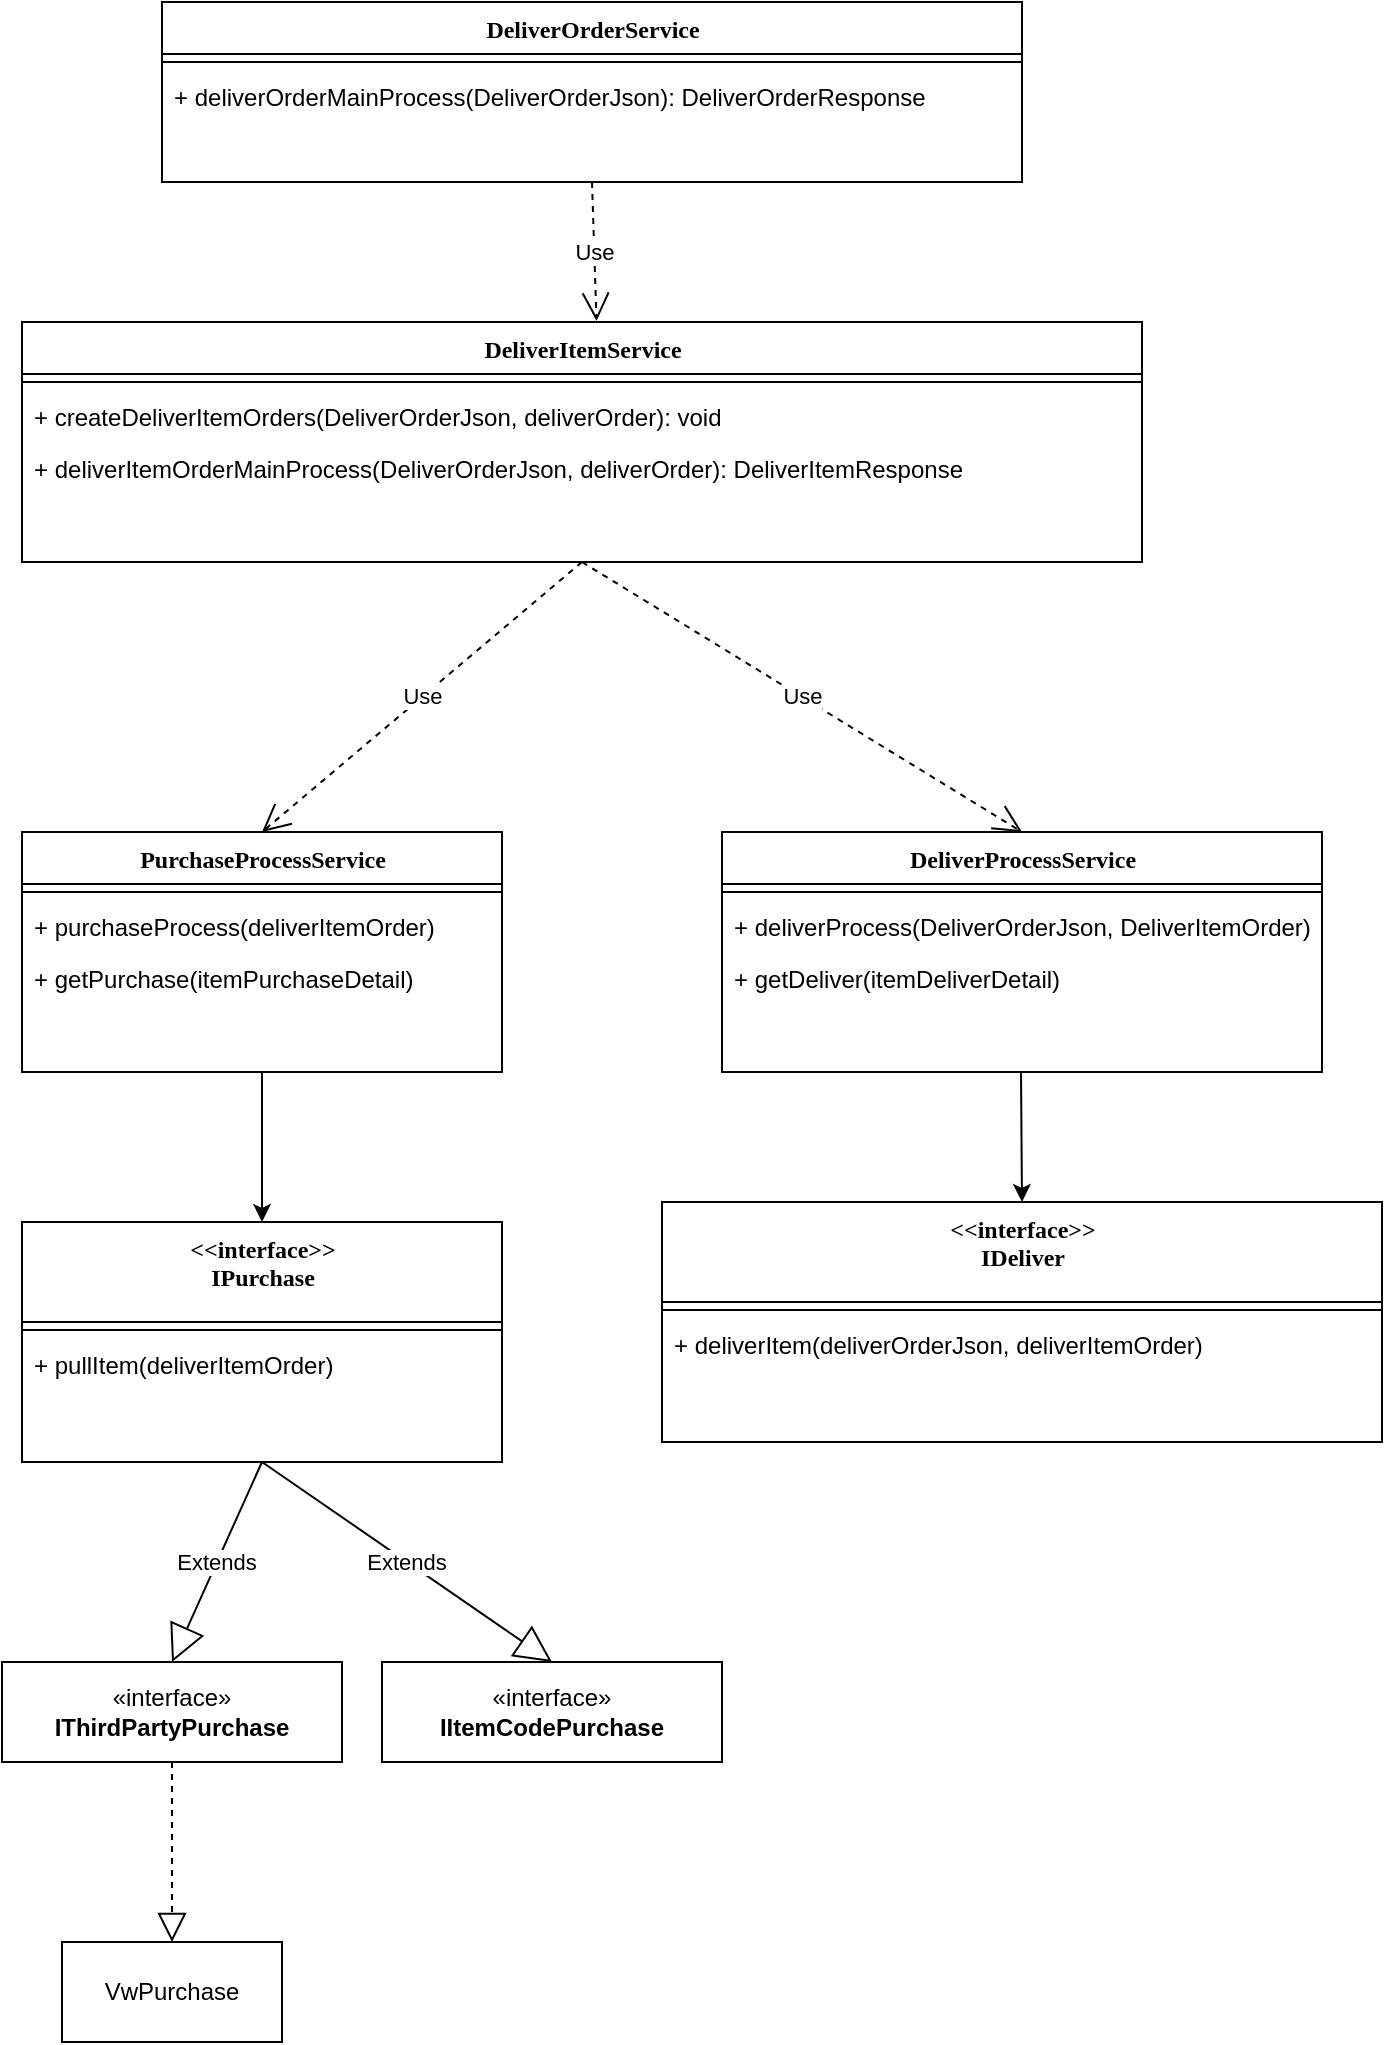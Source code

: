 <mxfile version="21.1.0" type="github">
  <diagram name="Page-1" id="9f46799a-70d6-7492-0946-bef42562c5a5">
    <mxGraphModel dx="1434" dy="746" grid="1" gridSize="10" guides="1" tooltips="1" connect="1" arrows="1" fold="1" page="1" pageScale="1" pageWidth="1920" pageHeight="1200" background="none" math="0" shadow="0">
      <root>
        <mxCell id="0" />
        <mxCell id="1" parent="0" />
        <mxCell id="78961159f06e98e8-17" value="DeliverOrderService&lt;br&gt;" style="swimlane;html=1;fontStyle=1;align=center;verticalAlign=top;childLayout=stackLayout;horizontal=1;startSize=26;horizontalStack=0;resizeParent=1;resizeLast=0;collapsible=1;marginBottom=0;swimlaneFillColor=#ffffff;rounded=0;shadow=0;comic=0;labelBackgroundColor=none;strokeWidth=1;fillColor=none;fontFamily=Verdana;fontSize=12" parent="1" vertex="1">
          <mxGeometry x="80" y="10" width="430" height="90" as="geometry" />
        </mxCell>
        <mxCell id="78961159f06e98e8-19" value="" style="line;html=1;strokeWidth=1;fillColor=none;align=left;verticalAlign=middle;spacingTop=-1;spacingLeft=3;spacingRight=3;rotatable=0;labelPosition=right;points=[];portConstraint=eastwest;" parent="78961159f06e98e8-17" vertex="1">
          <mxGeometry y="26" width="430" height="8" as="geometry" />
        </mxCell>
        <mxCell id="78961159f06e98e8-20" value="+ deliverOrderMainProcess(DeliverOrderJson): DeliverOrderResponse" style="text;html=1;strokeColor=none;fillColor=none;align=left;verticalAlign=top;spacingLeft=4;spacingRight=4;whiteSpace=wrap;overflow=hidden;rotatable=0;points=[[0,0.5],[1,0.5]];portConstraint=eastwest;" parent="78961159f06e98e8-17" vertex="1">
          <mxGeometry y="34" width="430" height="26" as="geometry" />
        </mxCell>
        <mxCell id="awjkgTFQ0t0oaeeItQhz-2" value="DeliverItemService" style="swimlane;html=1;fontStyle=1;align=center;verticalAlign=top;childLayout=stackLayout;horizontal=1;startSize=26;horizontalStack=0;resizeParent=1;resizeLast=0;collapsible=1;marginBottom=0;swimlaneFillColor=#ffffff;rounded=0;shadow=0;comic=0;labelBackgroundColor=none;strokeWidth=1;fillColor=none;fontFamily=Verdana;fontSize=12" parent="1" vertex="1">
          <mxGeometry x="10" y="170" width="560" height="120" as="geometry" />
        </mxCell>
        <mxCell id="awjkgTFQ0t0oaeeItQhz-3" value="" style="line;html=1;strokeWidth=1;fillColor=none;align=left;verticalAlign=middle;spacingTop=-1;spacingLeft=3;spacingRight=3;rotatable=0;labelPosition=right;points=[];portConstraint=eastwest;" parent="awjkgTFQ0t0oaeeItQhz-2" vertex="1">
          <mxGeometry y="26" width="560" height="8" as="geometry" />
        </mxCell>
        <mxCell id="awjkgTFQ0t0oaeeItQhz-4" value="+ createDeliverItemOrders(DeliverOrderJson, deliverOrder): void" style="text;html=1;strokeColor=none;fillColor=none;align=left;verticalAlign=top;spacingLeft=4;spacingRight=4;whiteSpace=wrap;overflow=hidden;rotatable=0;points=[[0,0.5],[1,0.5]];portConstraint=eastwest;" parent="awjkgTFQ0t0oaeeItQhz-2" vertex="1">
          <mxGeometry y="34" width="560" height="26" as="geometry" />
        </mxCell>
        <mxCell id="awjkgTFQ0t0oaeeItQhz-5" value="+ deliverItemOrderMainProcess(DeliverOrderJson, deliverOrder): DeliverItemResponse" style="text;html=1;strokeColor=none;fillColor=none;align=left;verticalAlign=top;spacingLeft=4;spacingRight=4;whiteSpace=wrap;overflow=hidden;rotatable=0;points=[[0,0.5],[1,0.5]];portConstraint=eastwest;" parent="awjkgTFQ0t0oaeeItQhz-2" vertex="1">
          <mxGeometry y="60" width="560" height="26" as="geometry" />
        </mxCell>
        <mxCell id="awjkgTFQ0t0oaeeItQhz-7" value="Use" style="endArrow=open;endSize=12;dashed=1;html=1;rounded=0;entryX=0.513;entryY=-0.004;entryDx=0;entryDy=0;entryPerimeter=0;exitX=0.5;exitY=1;exitDx=0;exitDy=0;" parent="1" source="78961159f06e98e8-17" target="awjkgTFQ0t0oaeeItQhz-2" edge="1">
          <mxGeometry width="160" relative="1" as="geometry">
            <mxPoint x="630" y="440" as="sourcePoint" />
            <mxPoint x="740" y="480" as="targetPoint" />
          </mxGeometry>
        </mxCell>
        <mxCell id="awjkgTFQ0t0oaeeItQhz-8" value="DeliverProcessService" style="swimlane;html=1;fontStyle=1;align=center;verticalAlign=top;childLayout=stackLayout;horizontal=1;startSize=26;horizontalStack=0;resizeParent=1;resizeLast=0;collapsible=1;marginBottom=0;swimlaneFillColor=#ffffff;rounded=0;shadow=0;comic=0;labelBackgroundColor=none;strokeWidth=1;fillColor=none;fontFamily=Verdana;fontSize=12" parent="1" vertex="1">
          <mxGeometry x="360" y="425" width="300" height="120" as="geometry" />
        </mxCell>
        <mxCell id="awjkgTFQ0t0oaeeItQhz-9" value="" style="line;html=1;strokeWidth=1;fillColor=none;align=left;verticalAlign=middle;spacingTop=-1;spacingLeft=3;spacingRight=3;rotatable=0;labelPosition=right;points=[];portConstraint=eastwest;" parent="awjkgTFQ0t0oaeeItQhz-8" vertex="1">
          <mxGeometry y="26" width="300" height="8" as="geometry" />
        </mxCell>
        <mxCell id="awjkgTFQ0t0oaeeItQhz-10" value="+ deliverProcess(DeliverOrderJson, DeliverItemOrder)" style="text;html=1;strokeColor=none;fillColor=none;align=left;verticalAlign=top;spacingLeft=4;spacingRight=4;whiteSpace=wrap;overflow=hidden;rotatable=0;points=[[0,0.5],[1,0.5]];portConstraint=eastwest;" parent="awjkgTFQ0t0oaeeItQhz-8" vertex="1">
          <mxGeometry y="34" width="300" height="26" as="geometry" />
        </mxCell>
        <mxCell id="awjkgTFQ0t0oaeeItQhz-20" value="+ getDeliver(itemDeliverDetail)" style="text;html=1;strokeColor=none;fillColor=none;align=left;verticalAlign=top;spacingLeft=4;spacingRight=4;whiteSpace=wrap;overflow=hidden;rotatable=0;points=[[0,0.5],[1,0.5]];portConstraint=eastwest;" parent="awjkgTFQ0t0oaeeItQhz-8" vertex="1">
          <mxGeometry y="60" width="300" height="26" as="geometry" />
        </mxCell>
        <mxCell id="awjkgTFQ0t0oaeeItQhz-12" value="PurchaseProcessService" style="swimlane;html=1;fontStyle=1;align=center;verticalAlign=top;childLayout=stackLayout;horizontal=1;startSize=26;horizontalStack=0;resizeParent=1;resizeLast=0;collapsible=1;marginBottom=0;swimlaneFillColor=#ffffff;rounded=0;shadow=0;comic=0;labelBackgroundColor=none;strokeWidth=1;fillColor=none;fontFamily=Verdana;fontSize=12" parent="1" vertex="1">
          <mxGeometry x="10" y="425" width="240" height="120" as="geometry" />
        </mxCell>
        <mxCell id="awjkgTFQ0t0oaeeItQhz-13" value="" style="line;html=1;strokeWidth=1;fillColor=none;align=left;verticalAlign=middle;spacingTop=-1;spacingLeft=3;spacingRight=3;rotatable=0;labelPosition=right;points=[];portConstraint=eastwest;" parent="awjkgTFQ0t0oaeeItQhz-12" vertex="1">
          <mxGeometry y="26" width="240" height="8" as="geometry" />
        </mxCell>
        <mxCell id="awjkgTFQ0t0oaeeItQhz-14" value="+ purchaseProcess(deliverItemOrder)" style="text;html=1;strokeColor=none;fillColor=none;align=left;verticalAlign=top;spacingLeft=4;spacingRight=4;whiteSpace=wrap;overflow=hidden;rotatable=0;points=[[0,0.5],[1,0.5]];portConstraint=eastwest;" parent="awjkgTFQ0t0oaeeItQhz-12" vertex="1">
          <mxGeometry y="34" width="240" height="26" as="geometry" />
        </mxCell>
        <mxCell id="awjkgTFQ0t0oaeeItQhz-19" value="+ getPurchase(itemPurchaseDetail)" style="text;html=1;strokeColor=none;fillColor=none;align=left;verticalAlign=top;spacingLeft=4;spacingRight=4;whiteSpace=wrap;overflow=hidden;rotatable=0;points=[[0,0.5],[1,0.5]];portConstraint=eastwest;" parent="awjkgTFQ0t0oaeeItQhz-12" vertex="1">
          <mxGeometry y="60" width="240" height="26" as="geometry" />
        </mxCell>
        <mxCell id="awjkgTFQ0t0oaeeItQhz-17" value="Use" style="endArrow=open;endSize=12;dashed=1;html=1;rounded=0;exitX=0.5;exitY=1;exitDx=0;exitDy=0;entryX=0.5;entryY=0;entryDx=0;entryDy=0;" parent="1" source="awjkgTFQ0t0oaeeItQhz-2" target="awjkgTFQ0t0oaeeItQhz-8" edge="1">
          <mxGeometry width="160" relative="1" as="geometry">
            <mxPoint x="640" y="360" as="sourcePoint" />
            <mxPoint x="800" y="360" as="targetPoint" />
          </mxGeometry>
        </mxCell>
        <mxCell id="awjkgTFQ0t0oaeeItQhz-18" value="Use" style="endArrow=open;endSize=12;dashed=1;html=1;rounded=0;exitX=0.5;exitY=1;exitDx=0;exitDy=0;entryX=0.5;entryY=0;entryDx=0;entryDy=0;" parent="1" source="awjkgTFQ0t0oaeeItQhz-2" target="awjkgTFQ0t0oaeeItQhz-12" edge="1">
          <mxGeometry width="160" relative="1" as="geometry">
            <mxPoint x="250" y="350" as="sourcePoint" />
            <mxPoint x="410" y="350" as="targetPoint" />
          </mxGeometry>
        </mxCell>
        <mxCell id="XcHHlOoTGCAlHFL-MbJv-1" value="&amp;lt;&amp;lt;interface&amp;gt;&amp;gt;&lt;br&gt;IPurchase" style="swimlane;html=1;fontStyle=1;align=center;verticalAlign=top;childLayout=stackLayout;horizontal=1;startSize=50;horizontalStack=0;resizeParent=1;resizeLast=0;collapsible=1;marginBottom=0;swimlaneFillColor=#ffffff;rounded=0;shadow=0;comic=0;labelBackgroundColor=none;strokeWidth=1;fillColor=none;fontFamily=Verdana;fontSize=12" vertex="1" parent="1">
          <mxGeometry x="10" y="620" width="240" height="120" as="geometry" />
        </mxCell>
        <mxCell id="XcHHlOoTGCAlHFL-MbJv-2" value="" style="line;html=1;strokeWidth=1;fillColor=none;align=left;verticalAlign=middle;spacingTop=-1;spacingLeft=3;spacingRight=3;rotatable=0;labelPosition=right;points=[];portConstraint=eastwest;" vertex="1" parent="XcHHlOoTGCAlHFL-MbJv-1">
          <mxGeometry y="50" width="240" height="8" as="geometry" />
        </mxCell>
        <mxCell id="XcHHlOoTGCAlHFL-MbJv-3" value="+ pullItem(deliverItemOrder)" style="text;html=1;strokeColor=none;fillColor=none;align=left;verticalAlign=top;spacingLeft=4;spacingRight=4;whiteSpace=wrap;overflow=hidden;rotatable=0;points=[[0,0.5],[1,0.5]];portConstraint=eastwest;" vertex="1" parent="XcHHlOoTGCAlHFL-MbJv-1">
          <mxGeometry y="58" width="240" height="26" as="geometry" />
        </mxCell>
        <mxCell id="XcHHlOoTGCAlHFL-MbJv-5" value="&amp;lt;&amp;lt;interface&amp;gt;&amp;gt;&lt;br&gt;IDeliver" style="swimlane;html=1;fontStyle=1;align=center;verticalAlign=top;childLayout=stackLayout;horizontal=1;startSize=50;horizontalStack=0;resizeParent=1;resizeLast=0;collapsible=1;marginBottom=0;swimlaneFillColor=#ffffff;rounded=0;shadow=0;comic=0;labelBackgroundColor=none;strokeWidth=1;fillColor=none;fontFamily=Verdana;fontSize=12" vertex="1" parent="1">
          <mxGeometry x="330" y="610" width="360" height="120" as="geometry" />
        </mxCell>
        <mxCell id="XcHHlOoTGCAlHFL-MbJv-6" value="" style="line;html=1;strokeWidth=1;fillColor=none;align=left;verticalAlign=middle;spacingTop=-1;spacingLeft=3;spacingRight=3;rotatable=0;labelPosition=right;points=[];portConstraint=eastwest;" vertex="1" parent="XcHHlOoTGCAlHFL-MbJv-5">
          <mxGeometry y="50" width="360" height="8" as="geometry" />
        </mxCell>
        <mxCell id="XcHHlOoTGCAlHFL-MbJv-7" value="+ deliverItem(deliverOrderJson, deliverItemOrder)" style="text;html=1;strokeColor=none;fillColor=none;align=left;verticalAlign=top;spacingLeft=4;spacingRight=4;whiteSpace=wrap;overflow=hidden;rotatable=0;points=[[0,0.5],[1,0.5]];portConstraint=eastwest;" vertex="1" parent="XcHHlOoTGCAlHFL-MbJv-5">
          <mxGeometry y="58" width="360" height="26" as="geometry" />
        </mxCell>
        <mxCell id="XcHHlOoTGCAlHFL-MbJv-8" value="" style="endArrow=classic;html=1;rounded=0;exitX=0.5;exitY=1;exitDx=0;exitDy=0;entryX=0.5;entryY=0;entryDx=0;entryDy=0;" edge="1" parent="1" source="awjkgTFQ0t0oaeeItQhz-12" target="XcHHlOoTGCAlHFL-MbJv-1">
          <mxGeometry width="50" height="50" relative="1" as="geometry">
            <mxPoint x="240" y="580" as="sourcePoint" />
            <mxPoint x="290" y="530" as="targetPoint" />
          </mxGeometry>
        </mxCell>
        <mxCell id="XcHHlOoTGCAlHFL-MbJv-9" value="" style="endArrow=classic;html=1;rounded=0;exitX=0.5;exitY=1;exitDx=0;exitDy=0;entryX=0.5;entryY=0;entryDx=0;entryDy=0;" edge="1" parent="1" target="XcHHlOoTGCAlHFL-MbJv-5">
          <mxGeometry width="50" height="50" relative="1" as="geometry">
            <mxPoint x="509.5" y="545" as="sourcePoint" />
            <mxPoint x="509.5" y="620" as="targetPoint" />
          </mxGeometry>
        </mxCell>
        <mxCell id="XcHHlOoTGCAlHFL-MbJv-10" value="«interface»&lt;br&gt;&lt;b&gt;IThirdPartyPurchase&lt;/b&gt;" style="html=1;whiteSpace=wrap;" vertex="1" parent="1">
          <mxGeometry y="840" width="170" height="50" as="geometry" />
        </mxCell>
        <mxCell id="XcHHlOoTGCAlHFL-MbJv-12" value="Extends" style="endArrow=block;endSize=16;endFill=0;html=1;rounded=0;exitX=0.5;exitY=1;exitDx=0;exitDy=0;entryX=0.5;entryY=0;entryDx=0;entryDy=0;" edge="1" parent="1" source="XcHHlOoTGCAlHFL-MbJv-1" target="XcHHlOoTGCAlHFL-MbJv-10">
          <mxGeometry width="160" relative="1" as="geometry">
            <mxPoint x="150" y="760" as="sourcePoint" />
            <mxPoint x="310" y="760" as="targetPoint" />
          </mxGeometry>
        </mxCell>
        <mxCell id="XcHHlOoTGCAlHFL-MbJv-13" value="«interface»&lt;br&gt;&lt;b&gt;IItemCodePurchase&lt;/b&gt;" style="html=1;whiteSpace=wrap;" vertex="1" parent="1">
          <mxGeometry x="190" y="840" width="170" height="50" as="geometry" />
        </mxCell>
        <mxCell id="XcHHlOoTGCAlHFL-MbJv-14" value="Extends" style="endArrow=block;endSize=16;endFill=0;html=1;rounded=0;entryX=0.5;entryY=0;entryDx=0;entryDy=0;" edge="1" parent="1" target="XcHHlOoTGCAlHFL-MbJv-13">
          <mxGeometry width="160" relative="1" as="geometry">
            <mxPoint x="130" y="740" as="sourcePoint" />
            <mxPoint x="105" y="840" as="targetPoint" />
          </mxGeometry>
        </mxCell>
        <mxCell id="XcHHlOoTGCAlHFL-MbJv-15" value="VwPurchase" style="html=1;whiteSpace=wrap;" vertex="1" parent="1">
          <mxGeometry x="30" y="980" width="110" height="50" as="geometry" />
        </mxCell>
        <mxCell id="XcHHlOoTGCAlHFL-MbJv-16" value="" style="endArrow=block;dashed=1;endFill=0;endSize=12;html=1;rounded=0;exitX=0.5;exitY=1;exitDx=0;exitDy=0;entryX=0.5;entryY=0;entryDx=0;entryDy=0;" edge="1" parent="1" source="XcHHlOoTGCAlHFL-MbJv-10" target="XcHHlOoTGCAlHFL-MbJv-15">
          <mxGeometry width="160" relative="1" as="geometry">
            <mxPoint x="90" y="920" as="sourcePoint" />
            <mxPoint x="250" y="920" as="targetPoint" />
          </mxGeometry>
        </mxCell>
      </root>
    </mxGraphModel>
  </diagram>
</mxfile>

